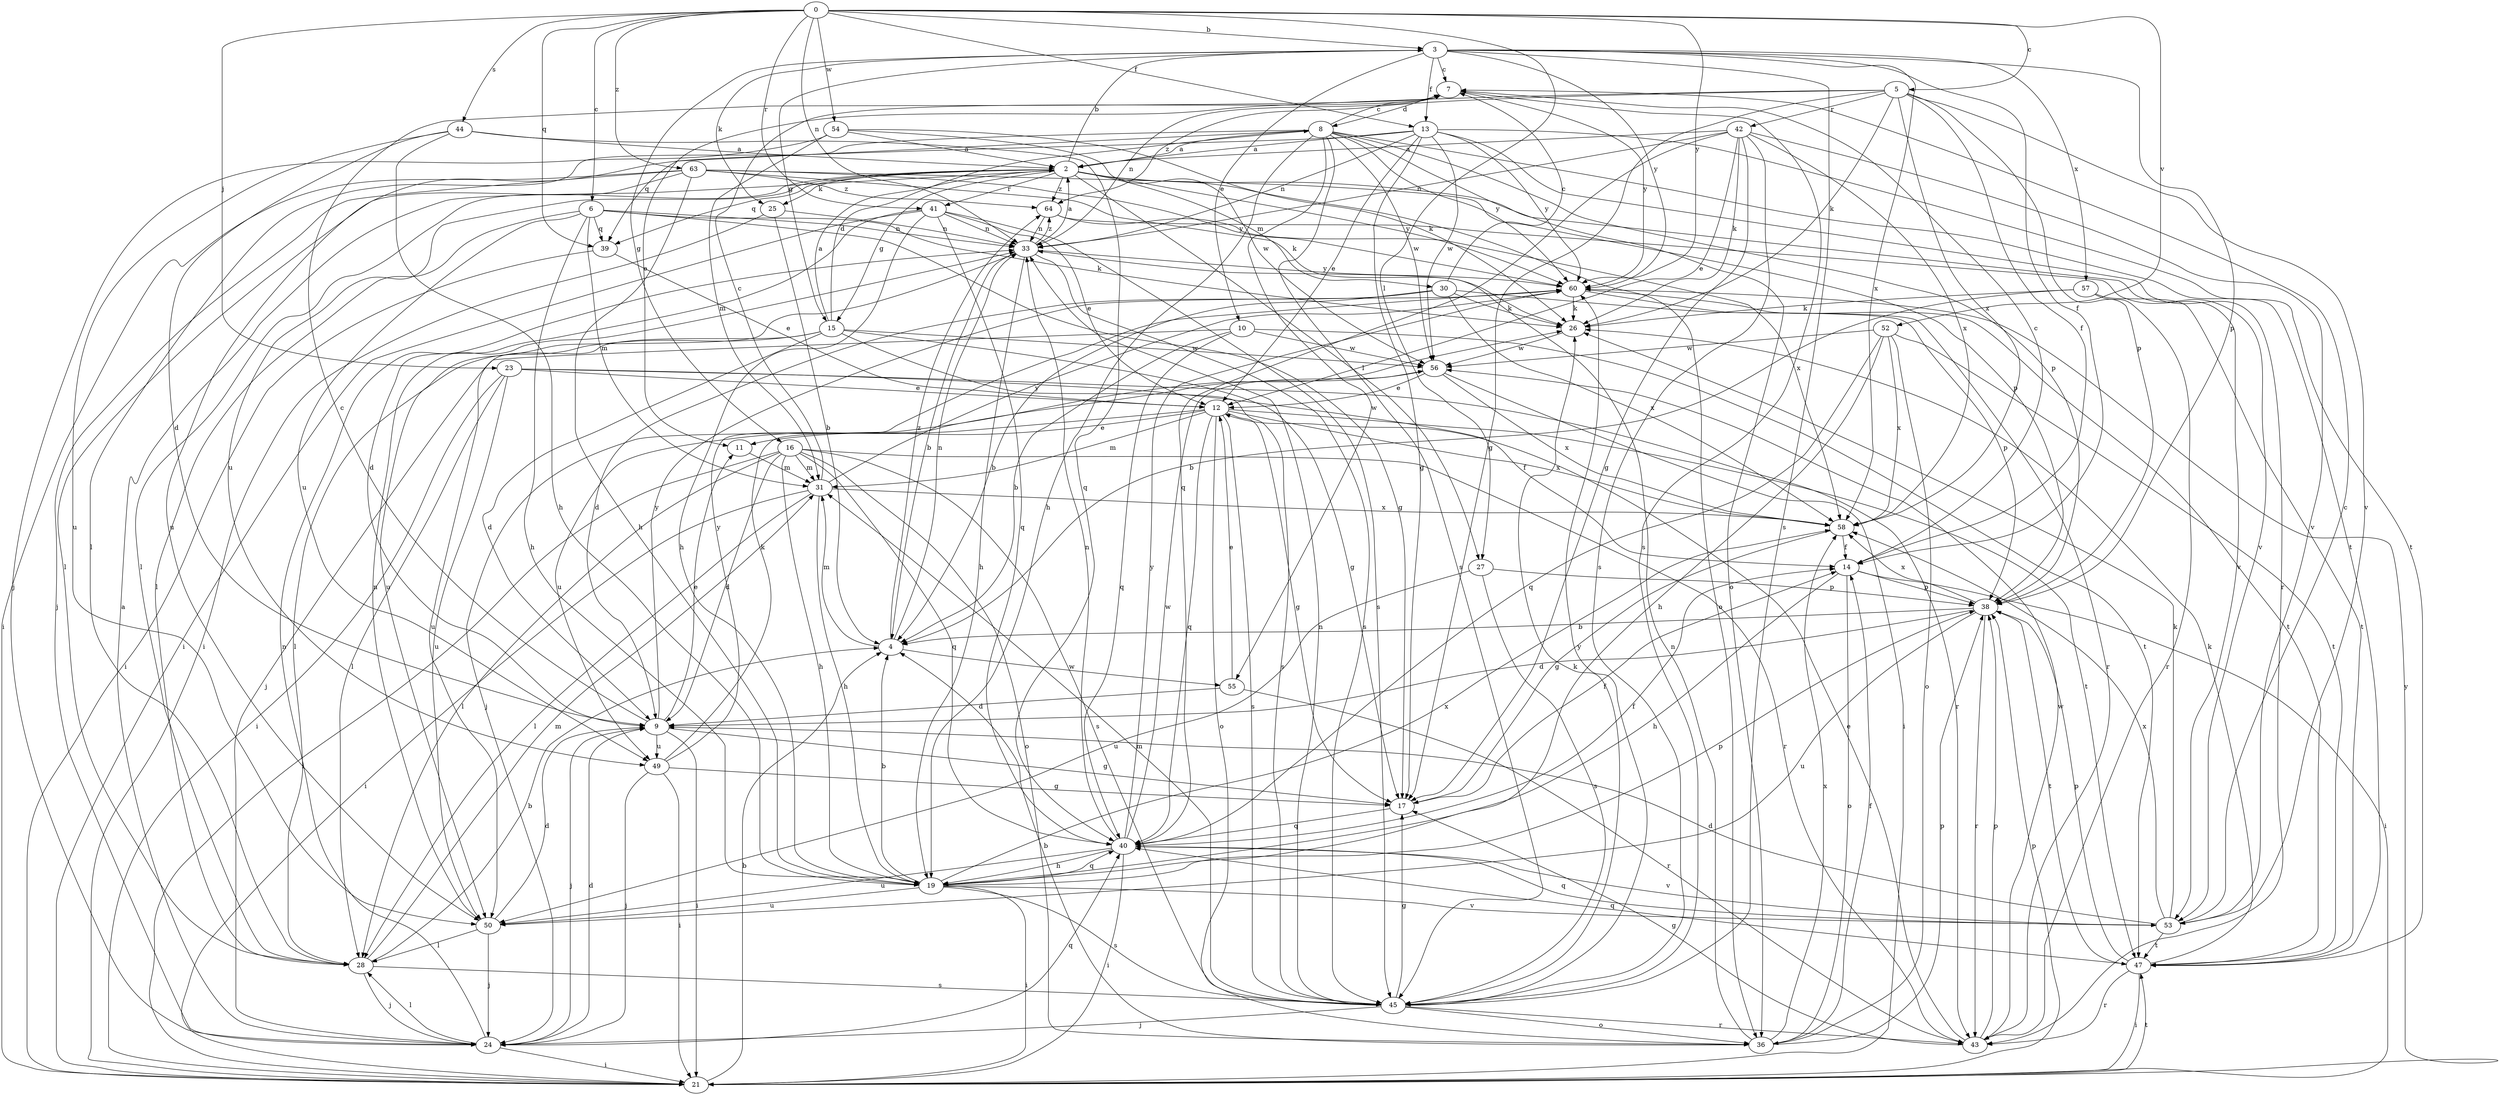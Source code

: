 strict digraph  {
0;
2;
3;
4;
5;
6;
7;
8;
9;
10;
11;
12;
13;
14;
15;
16;
17;
19;
21;
23;
24;
25;
26;
27;
28;
30;
31;
33;
36;
38;
39;
40;
41;
42;
43;
44;
45;
47;
49;
50;
52;
53;
54;
55;
56;
57;
58;
60;
63;
64;
0 -> 3  [label=b];
0 -> 5  [label=c];
0 -> 6  [label=c];
0 -> 13  [label=f];
0 -> 23  [label=j];
0 -> 27  [label=l];
0 -> 33  [label=n];
0 -> 39  [label=q];
0 -> 41  [label=r];
0 -> 44  [label=s];
0 -> 52  [label=v];
0 -> 54  [label=w];
0 -> 60  [label=y];
0 -> 63  [label=z];
2 -> 3  [label=b];
2 -> 15  [label=g];
2 -> 25  [label=k];
2 -> 27  [label=l];
2 -> 28  [label=l];
2 -> 30  [label=m];
2 -> 36  [label=o];
2 -> 39  [label=q];
2 -> 41  [label=r];
2 -> 49  [label=u];
2 -> 53  [label=v];
2 -> 60  [label=y];
2 -> 64  [label=z];
3 -> 7  [label=c];
3 -> 10  [label=e];
3 -> 13  [label=f];
3 -> 14  [label=f];
3 -> 15  [label=g];
3 -> 16  [label=g];
3 -> 25  [label=k];
3 -> 38  [label=p];
3 -> 45  [label=s];
3 -> 57  [label=x];
3 -> 58  [label=x];
3 -> 60  [label=y];
4 -> 31  [label=m];
4 -> 33  [label=n];
4 -> 55  [label=w];
4 -> 64  [label=z];
5 -> 11  [label=e];
5 -> 14  [label=f];
5 -> 17  [label=g];
5 -> 26  [label=k];
5 -> 38  [label=p];
5 -> 42  [label=r];
5 -> 53  [label=v];
5 -> 58  [label=x];
5 -> 64  [label=z];
6 -> 17  [label=g];
6 -> 19  [label=h];
6 -> 26  [label=k];
6 -> 28  [label=l];
6 -> 31  [label=m];
6 -> 33  [label=n];
6 -> 39  [label=q];
6 -> 49  [label=u];
7 -> 8  [label=d];
7 -> 33  [label=n];
7 -> 45  [label=s];
7 -> 60  [label=y];
8 -> 2  [label=a];
8 -> 7  [label=c];
8 -> 19  [label=h];
8 -> 28  [label=l];
8 -> 36  [label=o];
8 -> 38  [label=p];
8 -> 39  [label=q];
8 -> 45  [label=s];
8 -> 47  [label=t];
8 -> 55  [label=w];
8 -> 56  [label=w];
8 -> 60  [label=y];
9 -> 7  [label=c];
9 -> 11  [label=e];
9 -> 17  [label=g];
9 -> 21  [label=i];
9 -> 24  [label=j];
9 -> 49  [label=u];
9 -> 60  [label=y];
10 -> 4  [label=b];
10 -> 24  [label=j];
10 -> 40  [label=q];
10 -> 47  [label=t];
10 -> 56  [label=w];
11 -> 31  [label=m];
12 -> 11  [label=e];
12 -> 17  [label=g];
12 -> 31  [label=m];
12 -> 36  [label=o];
12 -> 40  [label=q];
12 -> 45  [label=s];
12 -> 47  [label=t];
12 -> 49  [label=u];
12 -> 58  [label=x];
13 -> 2  [label=a];
13 -> 12  [label=e];
13 -> 17  [label=g];
13 -> 33  [label=n];
13 -> 43  [label=r];
13 -> 47  [label=t];
13 -> 50  [label=u];
13 -> 56  [label=w];
13 -> 60  [label=y];
14 -> 7  [label=c];
14 -> 19  [label=h];
14 -> 21  [label=i];
14 -> 36  [label=o];
14 -> 38  [label=p];
15 -> 2  [label=a];
15 -> 8  [label=d];
15 -> 9  [label=d];
15 -> 17  [label=g];
15 -> 28  [label=l];
15 -> 45  [label=s];
15 -> 50  [label=u];
15 -> 56  [label=w];
16 -> 9  [label=d];
16 -> 19  [label=h];
16 -> 21  [label=i];
16 -> 28  [label=l];
16 -> 31  [label=m];
16 -> 36  [label=o];
16 -> 40  [label=q];
16 -> 43  [label=r];
16 -> 45  [label=s];
17 -> 14  [label=f];
17 -> 40  [label=q];
19 -> 4  [label=b];
19 -> 21  [label=i];
19 -> 38  [label=p];
19 -> 40  [label=q];
19 -> 45  [label=s];
19 -> 50  [label=u];
19 -> 53  [label=v];
19 -> 58  [label=x];
21 -> 4  [label=b];
21 -> 38  [label=p];
21 -> 47  [label=t];
21 -> 60  [label=y];
23 -> 12  [label=e];
23 -> 14  [label=f];
23 -> 21  [label=i];
23 -> 28  [label=l];
23 -> 43  [label=r];
23 -> 50  [label=u];
24 -> 2  [label=a];
24 -> 9  [label=d];
24 -> 21  [label=i];
24 -> 28  [label=l];
24 -> 33  [label=n];
24 -> 40  [label=q];
25 -> 4  [label=b];
25 -> 21  [label=i];
25 -> 33  [label=n];
26 -> 56  [label=w];
27 -> 38  [label=p];
27 -> 45  [label=s];
27 -> 50  [label=u];
28 -> 4  [label=b];
28 -> 24  [label=j];
28 -> 31  [label=m];
28 -> 45  [label=s];
30 -> 4  [label=b];
30 -> 7  [label=c];
30 -> 9  [label=d];
30 -> 26  [label=k];
30 -> 38  [label=p];
30 -> 58  [label=x];
31 -> 7  [label=c];
31 -> 19  [label=h];
31 -> 21  [label=i];
31 -> 28  [label=l];
31 -> 58  [label=x];
31 -> 60  [label=y];
33 -> 2  [label=a];
33 -> 4  [label=b];
33 -> 19  [label=h];
33 -> 45  [label=s];
33 -> 50  [label=u];
33 -> 60  [label=y];
33 -> 64  [label=z];
36 -> 4  [label=b];
36 -> 14  [label=f];
36 -> 33  [label=n];
36 -> 38  [label=p];
36 -> 58  [label=x];
38 -> 4  [label=b];
38 -> 9  [label=d];
38 -> 43  [label=r];
38 -> 47  [label=t];
38 -> 50  [label=u];
38 -> 58  [label=x];
39 -> 12  [label=e];
39 -> 21  [label=i];
40 -> 14  [label=f];
40 -> 19  [label=h];
40 -> 21  [label=i];
40 -> 33  [label=n];
40 -> 50  [label=u];
40 -> 53  [label=v];
40 -> 56  [label=w];
40 -> 60  [label=y];
41 -> 9  [label=d];
41 -> 12  [label=e];
41 -> 19  [label=h];
41 -> 21  [label=i];
41 -> 33  [label=n];
41 -> 40  [label=q];
41 -> 45  [label=s];
42 -> 2  [label=a];
42 -> 12  [label=e];
42 -> 17  [label=g];
42 -> 26  [label=k];
42 -> 33  [label=n];
42 -> 40  [label=q];
42 -> 45  [label=s];
42 -> 53  [label=v];
42 -> 58  [label=x];
43 -> 12  [label=e];
43 -> 17  [label=g];
43 -> 38  [label=p];
43 -> 56  [label=w];
44 -> 2  [label=a];
44 -> 9  [label=d];
44 -> 19  [label=h];
44 -> 40  [label=q];
44 -> 50  [label=u];
45 -> 17  [label=g];
45 -> 24  [label=j];
45 -> 26  [label=k];
45 -> 31  [label=m];
45 -> 33  [label=n];
45 -> 36  [label=o];
45 -> 43  [label=r];
45 -> 60  [label=y];
47 -> 21  [label=i];
47 -> 26  [label=k];
47 -> 38  [label=p];
47 -> 40  [label=q];
47 -> 43  [label=r];
49 -> 17  [label=g];
49 -> 21  [label=i];
49 -> 24  [label=j];
49 -> 26  [label=k];
49 -> 60  [label=y];
50 -> 9  [label=d];
50 -> 24  [label=j];
50 -> 28  [label=l];
50 -> 33  [label=n];
52 -> 19  [label=h];
52 -> 36  [label=o];
52 -> 40  [label=q];
52 -> 47  [label=t];
52 -> 56  [label=w];
52 -> 58  [label=x];
53 -> 7  [label=c];
53 -> 9  [label=d];
53 -> 26  [label=k];
53 -> 40  [label=q];
53 -> 47  [label=t];
53 -> 58  [label=x];
54 -> 2  [label=a];
54 -> 24  [label=j];
54 -> 26  [label=k];
54 -> 31  [label=m];
54 -> 56  [label=w];
55 -> 9  [label=d];
55 -> 12  [label=e];
55 -> 43  [label=r];
56 -> 12  [label=e];
56 -> 21  [label=i];
56 -> 24  [label=j];
56 -> 58  [label=x];
57 -> 4  [label=b];
57 -> 26  [label=k];
57 -> 43  [label=r];
57 -> 47  [label=t];
58 -> 14  [label=f];
58 -> 17  [label=g];
60 -> 26  [label=k];
60 -> 43  [label=r];
60 -> 47  [label=t];
63 -> 19  [label=h];
63 -> 21  [label=i];
63 -> 24  [label=j];
63 -> 26  [label=k];
63 -> 28  [label=l];
63 -> 38  [label=p];
63 -> 60  [label=y];
63 -> 64  [label=z];
64 -> 33  [label=n];
64 -> 53  [label=v];
64 -> 58  [label=x];
}

